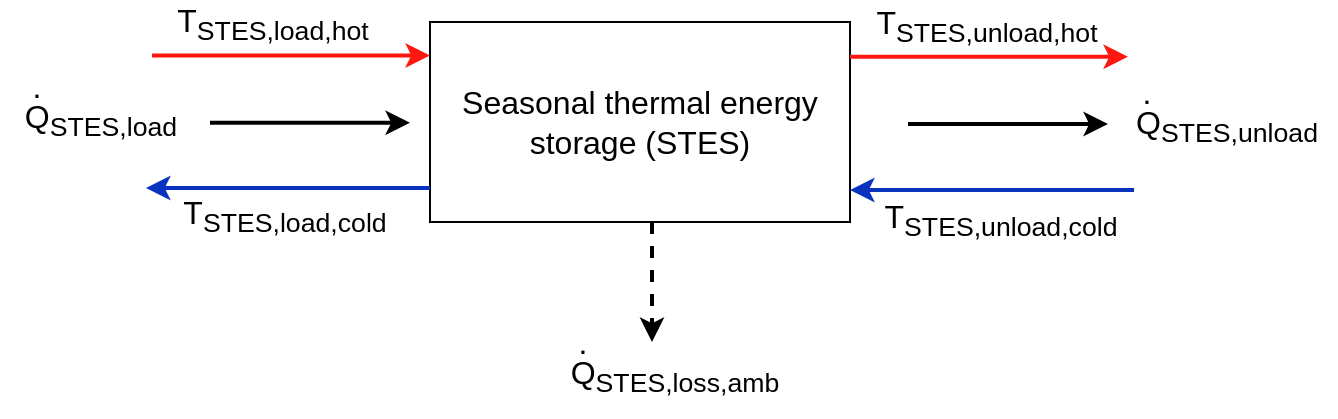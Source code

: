 <mxfile version="20.3.0" type="device"><diagram id="kJes-hOu5LFb9hqr-LKq" name="Seite-1"><mxGraphModel dx="981" dy="603" grid="1" gridSize="10" guides="1" tooltips="1" connect="1" arrows="1" fold="1" page="1" pageScale="1" pageWidth="827" pageHeight="1169" math="0" shadow="0"><root><mxCell id="0"/><mxCell id="1" parent="0"/><mxCell id="wZrfAmfpHfwwoAlyTFxW-8" value="" style="endArrow=classic;html=1;rounded=0;fontSize=16;strokeWidth=2;" parent="1" edge="1"><mxGeometry width="50" height="50" relative="1" as="geometry"><mxPoint x="559" y="211" as="sourcePoint"/><mxPoint x="659" y="211" as="targetPoint"/></mxGeometry></mxCell><mxCell id="wZrfAmfpHfwwoAlyTFxW-10" value="" style="endArrow=classic;html=1;rounded=0;fontSize=16;strokeWidth=2;dashed=1;" parent="1" edge="1"><mxGeometry width="50" height="50" relative="1" as="geometry"><mxPoint x="431" y="260" as="sourcePoint"/><mxPoint x="431" y="320" as="targetPoint"/></mxGeometry></mxCell><mxCell id="wZrfAmfpHfwwoAlyTFxW-11" value="Q&lt;sub&gt;STES,unload&lt;/sub&gt;" style="text;html=1;align=center;verticalAlign=middle;resizable=0;points=[];autosize=1;strokeColor=none;fillColor=none;fontSize=16;" parent="1" vertex="1"><mxGeometry x="663" y="192" width="110" height="40" as="geometry"/></mxCell><mxCell id="wZrfAmfpHfwwoAlyTFxW-13" value="Q&lt;sub&gt;STES,loss,amb&lt;/sub&gt;" style="text;html=1;align=center;verticalAlign=middle;resizable=0;points=[];autosize=1;strokeColor=none;fillColor=none;fontSize=16;" parent="1" vertex="1"><mxGeometry x="377" y="317" width="130" height="40" as="geometry"/></mxCell><mxCell id="wZrfAmfpHfwwoAlyTFxW-14" value="." style="text;html=1;align=center;verticalAlign=middle;resizable=0;points=[];autosize=1;strokeColor=none;fillColor=none;fontSize=16;" parent="1" vertex="1"><mxGeometry x="381" y="305" width="30" height="30" as="geometry"/></mxCell><mxCell id="wZrfAmfpHfwwoAlyTFxW-15" value="." style="text;html=1;align=center;verticalAlign=middle;resizable=0;points=[];autosize=1;strokeColor=none;fillColor=none;fontSize=16;" parent="1" vertex="1"><mxGeometry x="663" y="180" width="30" height="30" as="geometry"/></mxCell><mxCell id="wZrfAmfpHfwwoAlyTFxW-1" value="&lt;font style=&quot;font-size: 16px;&quot;&gt;Seasonal thermal energy storage (STES)&lt;/font&gt;" style="rounded=0;whiteSpace=wrap;html=1;" parent="1" vertex="1"><mxGeometry x="320" y="160" width="210" height="100" as="geometry"/></mxCell><mxCell id="wZrfAmfpHfwwoAlyTFxW-24" value="" style="endArrow=classic;html=1;rounded=0;fontSize=19;entryX=-0.009;entryY=0.171;entryDx=0;entryDy=0;entryPerimeter=0;fillColor=#dae8fc;strokeColor=#0A34BF;strokeWidth=2;" parent="1" edge="1"><mxGeometry width="50" height="50" relative="1" as="geometry"><mxPoint x="672.03" y="244" as="sourcePoint"/><mxPoint x="530" y="244" as="targetPoint"/></mxGeometry></mxCell><mxCell id="wZrfAmfpHfwwoAlyTFxW-25" value="&lt;font style=&quot;font-size: 16px;&quot;&gt;T&lt;sub style=&quot;&quot;&gt;STES,unload,cold&lt;/sub&gt;&lt;/font&gt;" style="edgeLabel;html=1;align=center;verticalAlign=middle;resizable=0;points=[];fontSize=16;" parent="wZrfAmfpHfwwoAlyTFxW-24" vertex="1" connectable="0"><mxGeometry x="-0.447" y="-1" relative="1" as="geometry"><mxPoint x="-28" y="16" as="offset"/></mxGeometry></mxCell><mxCell id="wZrfAmfpHfwwoAlyTFxW-29" value="" style="endArrow=classic;html=1;rounded=0;fontSize=19;strokeColor=#FF170F;strokeWidth=2;" parent="1" edge="1"><mxGeometry width="50" height="50" relative="1" as="geometry"><mxPoint x="530" y="177.41" as="sourcePoint"/><mxPoint x="669" y="177.41" as="targetPoint"/></mxGeometry></mxCell><mxCell id="wZrfAmfpHfwwoAlyTFxW-30" value="&lt;font style=&quot;font-size: 16px;&quot;&gt;T&lt;sub style=&quot;&quot;&gt;STES,unload,hot&lt;/sub&gt;&lt;/font&gt;" style="edgeLabel;html=1;align=center;verticalAlign=middle;resizable=0;points=[];fontSize=16;" parent="wZrfAmfpHfwwoAlyTFxW-29" vertex="1" connectable="0"><mxGeometry x="-0.447" y="-1" relative="1" as="geometry"><mxPoint x="29" y="-17" as="offset"/></mxGeometry></mxCell><mxCell id="nndo75246W4I8ii-i4aM-1" value="" style="endArrow=classic;html=1;rounded=0;fontSize=16;strokeWidth=2;" parent="1" edge="1"><mxGeometry width="50" height="50" relative="1" as="geometry"><mxPoint x="210" y="210.41" as="sourcePoint"/><mxPoint x="310" y="210.41" as="targetPoint"/></mxGeometry></mxCell><mxCell id="nndo75246W4I8ii-i4aM-2" value="Q&lt;sub&gt;STES,load&lt;/sub&gt;" style="text;html=1;align=center;verticalAlign=middle;resizable=0;points=[];autosize=1;strokeColor=none;fillColor=none;fontSize=16;" parent="1" vertex="1"><mxGeometry x="105" y="189.41" width="100" height="40" as="geometry"/></mxCell><mxCell id="nndo75246W4I8ii-i4aM-4" value="" style="endArrow=classic;html=1;rounded=0;fontSize=19;entryX=-0.009;entryY=0.171;entryDx=0;entryDy=0;entryPerimeter=0;fillColor=#dae8fc;strokeColor=#0A34BF;strokeWidth=2;" parent="1" edge="1"><mxGeometry width="50" height="50" relative="1" as="geometry"><mxPoint x="320.0" y="243.0" as="sourcePoint"/><mxPoint x="177.97" y="243.0" as="targetPoint"/></mxGeometry></mxCell><mxCell id="nndo75246W4I8ii-i4aM-5" value="&lt;font style=&quot;font-size: 16px;&quot;&gt;T&lt;sub style=&quot;&quot;&gt;STES,load,cold&lt;/sub&gt;&lt;/font&gt;" style="edgeLabel;html=1;align=center;verticalAlign=middle;resizable=0;points=[];fontSize=16;" parent="nndo75246W4I8ii-i4aM-4" vertex="1" connectable="0"><mxGeometry x="-0.447" y="-1" relative="1" as="geometry"><mxPoint x="-34" y="15" as="offset"/></mxGeometry></mxCell><mxCell id="nndo75246W4I8ii-i4aM-6" value="" style="endArrow=classic;html=1;rounded=0;fontSize=19;strokeColor=#FF170F;strokeWidth=2;" parent="1" edge="1"><mxGeometry width="50" height="50" relative="1" as="geometry"><mxPoint x="181" y="176.72" as="sourcePoint"/><mxPoint x="320.0" y="176.72" as="targetPoint"/></mxGeometry></mxCell><mxCell id="nndo75246W4I8ii-i4aM-7" value="&lt;font style=&quot;font-size: 16px;&quot;&gt;T&lt;sub style=&quot;&quot;&gt;STES,load,hot&lt;/sub&gt;&lt;/font&gt;" style="edgeLabel;html=1;align=center;verticalAlign=middle;resizable=0;points=[];fontSize=16;" parent="nndo75246W4I8ii-i4aM-6" vertex="1" connectable="0"><mxGeometry x="-0.447" y="-1" relative="1" as="geometry"><mxPoint x="21" y="-17" as="offset"/></mxGeometry></mxCell><mxCell id="nndo75246W4I8ii-i4aM-11" value="." style="text;html=1;align=center;verticalAlign=middle;resizable=0;points=[];autosize=1;strokeColor=none;fillColor=none;fontSize=16;" parent="1" vertex="1"><mxGeometry x="108" y="177.41" width="30" height="30" as="geometry"/></mxCell></root></mxGraphModel></diagram></mxfile>
